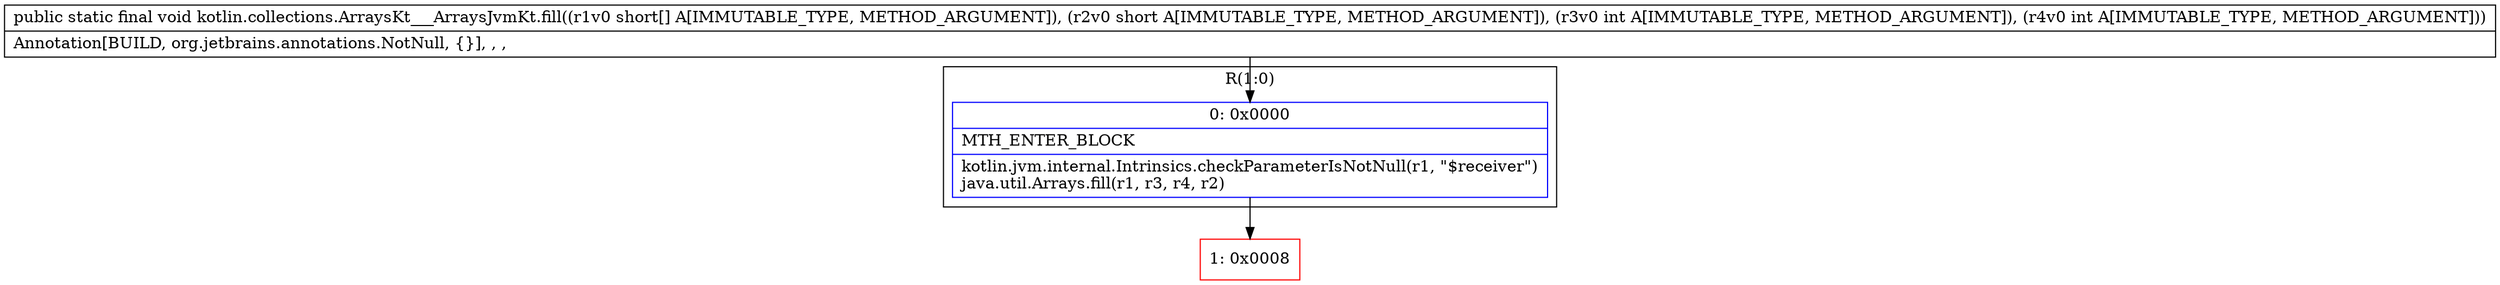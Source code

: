 digraph "CFG forkotlin.collections.ArraysKt___ArraysJvmKt.fill([SSII)V" {
subgraph cluster_Region_1458815198 {
label = "R(1:0)";
node [shape=record,color=blue];
Node_0 [shape=record,label="{0\:\ 0x0000|MTH_ENTER_BLOCK\l|kotlin.jvm.internal.Intrinsics.checkParameterIsNotNull(r1, \"$receiver\")\ljava.util.Arrays.fill(r1, r3, r4, r2)\l}"];
}
Node_1 [shape=record,color=red,label="{1\:\ 0x0008}"];
MethodNode[shape=record,label="{public static final void kotlin.collections.ArraysKt___ArraysJvmKt.fill((r1v0 short[] A[IMMUTABLE_TYPE, METHOD_ARGUMENT]), (r2v0 short A[IMMUTABLE_TYPE, METHOD_ARGUMENT]), (r3v0 int A[IMMUTABLE_TYPE, METHOD_ARGUMENT]), (r4v0 int A[IMMUTABLE_TYPE, METHOD_ARGUMENT]))  | Annotation[BUILD, org.jetbrains.annotations.NotNull, \{\}], , , \l}"];
MethodNode -> Node_0;
Node_0 -> Node_1;
}

